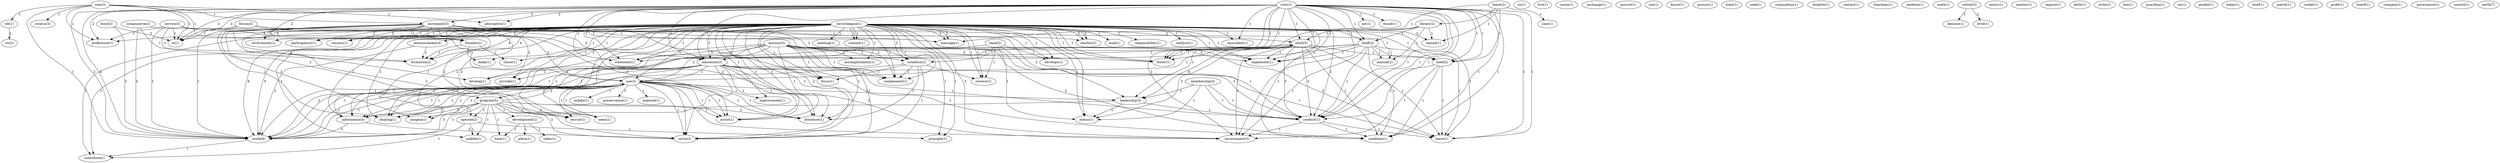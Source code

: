 digraph G {
  com [ label="com(3)" ];
  alternative [ label="alternative(1)" ];
  movement [ label="movement(3)" ];
  founder [ label="founder(2)" ];
  preference [ label="preference(1)" ];
  re [ label="re(1)" ];
  stratus [ label="stratus(3)" ];
  youth [ label="youth(9)" ];
  cdt [ label="cdt(1)" ];
  home [ label="home(2)" ];
  library [ label="library(2)" ];
  case [ label="case(1)" ];
  named [ label="named(1)" ];
  need [ label="need(2)" ];
  message [ label="message(1)" ];
  adult [ label="adult(5)" ];
  leadership [ label="leadership(3)" ];
  draft [ label="draft(2)" ];
  manual [ label="manual(2)" ];
  cis [ label="cis(1)" ];
  critz [ label="critz(3)" ];
  act [ label="act(1)" ];
  found [ label="found(1)" ];
  conduct [ label="conduct(1)" ];
  equivalent [ label="equivalent(1)" ];
  education [ label="education(3)" ];
  environment [ label="environment(3)" ];
  condition [ label="condition(1)" ];
  leave [ label="leave(1)" ];
  statement [ label="statement(1)" ];
  conduct [ label="conduct(1)" ];
  foster [ label="foster(1)" ];
  implement [ label="implement(1)" ];
  live [ label="live(1)" ];
  cause [ label="cause(1)" ];
  exchange [ label="exchange(1)" ];
  pursuit [ label="pursuit(1)" ];
  ceo [ label="ceo(1)" ];
  house [ label="house(1)" ];
  pursue [ label="pursue(1)" ];
  membership [ label="membership(2)" ];
  status [ label="status(1)" ];
  train [ label="train(1)" ];
  use [ label="use(1)" ];
  syllabi [ label="syllabi(1)" ];
  preservation [ label="preservation(1)" ];
  material [ label="material(1)" ];
  program [ label="program(5)" ];
  recruit [ label="recruit(1)" ];
  insignia [ label="insignia(1)" ];
  improvement [ label="improvement(1)" ];
  seem [ label="seem(1)" ];
  clearing [ label="clearing(1)" ];
  assist [ label="assist(1)" ];
  literature [ label="literature(1)" ];
  information [ label="information(4)" ];
  serve [ label="serve(2)" ];
  seek [ label="seek(1)" ];
  corporation [ label="corporation(1)" ];
  diskette [ label="diskette(1)" ];
  contact [ label="contact(1)" ];
  chairman [ label="chairman(1)" ];
  involvement [ label="involvement(1)" ];
  participatory [ label="participatory(1)" ];
  concern [ label="concern(1)" ];
  develop [ label="develop(1)" ];
  provide [ label="provide(1)" ];
  use [ label="use(3)" ];
  establish [ label="establish(2)" ];
  focus [ label="focus(1)" ];
  complement [ label="complement(1)" ];
  medium [ label="medium(1)" ];
  mark [ label="mark(1)" ];
  school [ label="school(3)" ];
  become [ label="become(1)" ];
  level [ label="level(1)" ];
  make [ label="make(1)" ];
  chose [ label="chose(1)" ];
  formation [ label="formation(2)" ];
  exists [ label="exists(1)" ];
  development [ label="development(2)" ];
  operate [ label="operate(2)" ];
  middle [ label="middle(1)" ];
  time [ label="time(1)" ];
  enviroleague [ label="enviroleague(19)" ];
  mail [ label="mail(1)" ];
  responsibility [ label="responsibility(1)" ];
  catalyst [ label="catalyst(1)" ];
  accomplishment [ label="accomplishment(1)" ];
  announcement [ label="announcement(4)" ];
  meeting [ label="meeting(1)" ];
  commit [ label="commit(1)" ];
  charter [ label="charter(2)" ];
  principle [ label="principle(1)" ];
  develops [ label="develops(1)" ];
  contribute [ label="contribute(1)" ];
  receive [ label="receive(1)" ];
  service [ label="service(3)" ];
  team [ label="team(2)" ];
  mentor [ label="mentor(1)" ];
  impose [ label="impose(1)" ];
  birth [ label="birth(1)" ];
  write [ label="write(1)" ];
  place [ label="place(1)" ];
  takes [ label="takes(1)" ];
  critz [ label="critz(1)" ];
  boyd [ label="boyd(3)" ];
  forum [ label="forum(3)" ];
  mission [ label="mission(5)" ];
  box [ label="box(1)" ];
  guardian [ label="guardian(1)" ];
  sm [ label="sm(1)" ];
  packet [ label="packet(1)" ];
  today [ label="today(1)" ];
  chief [ label="chief(1)" ];
  march [ label="march(1)" ];
  rocket [ label="rocket(1)" ];
  profit [ label="profit(1)" ];
  compuserve [ label="compuserve(2)" ];
  enviroleague [ label="enviroleague(1)" ];
  board [ label="board(1)" ];
  company [ label="company(1)" ];
  governance [ label="governance(1)" ];
  council [ label="council(1)" ];
  sw [ label="sw(2)" ];
  earth [ label="earth(7)" ];
  com -> alternative [ label="1" ];
  com -> movement [ label="1" ];
  com -> founder [ label="1" ];
  com -> preference [ label="1" ];
  com -> re [ label="1" ];
  com -> stratus [ label="1" ];
  com -> youth [ label="1" ];
  com -> cdt [ label="1" ];
  home -> library [ label="1" ];
  home -> case [ label="1" ];
  home -> named [ label="1" ];
  home -> need [ label="1" ];
  home -> message [ label="1" ];
  library -> adult [ label="1" ];
  library -> leadership [ label="1" ];
  library -> draft [ label="1" ];
  library -> named [ label="1" ];
  library -> manual [ label="1" ];
  critz -> alternative [ label="2" ];
  critz -> act [ label="1" ];
  critz -> found [ label="1" ];
  critz -> movement [ label="2" ];
  critz -> adult [ label="1" ];
  critz -> founder [ label="2" ];
  critz -> conduct [ label="1" ];
  critz -> draft [ label="1" ];
  critz -> equivalent [ label="1" ];
  critz -> preference [ label="2" ];
  critz -> need [ label="1" ];
  critz -> education [ label="1" ];
  critz -> environment [ label="1" ];
  critz -> condition [ label="1" ];
  critz -> re [ label="2" ];
  critz -> leave [ label="1" ];
  critz -> statement [ label="1" ];
  critz -> conduct [ label="1" ];
  critz -> youth [ label="2" ];
  critz -> foster [ label="1" ];
  critz -> implement [ label="1" ];
  membership -> conduct [ label="1" ];
  membership -> leadership [ label="1" ];
  membership -> conduct [ label="1" ];
  membership -> status [ label="1" ];
  use -> syllabi [ label="1" ];
  use -> preservation [ label="1" ];
  use -> adult [ label="1" ];
  use -> material [ label="1" ];
  use -> leadership [ label="1" ];
  use -> program [ label="1" ];
  use -> recruit [ label="1" ];
  use -> insignia [ label="1" ];
  use -> improvement [ label="1" ];
  use -> seem [ label="1" ];
  use -> environment [ label="1" ];
  use -> clearing [ label="1" ];
  use -> assist [ label="1" ];
  use -> literature [ label="1" ];
  use -> information [ label="1" ];
  use -> youth [ label="1" ];
  use -> serve [ label="1" ];
  movement -> adult [ label="2" ];
  movement -> founder [ label="1" ];
  movement -> leadership [ label="2" ];
  movement -> program [ label="2" ];
  movement -> involvement [ label="2" ];
  movement -> recruit [ label="2" ];
  movement -> participatory [ label="2" ];
  movement -> insignia [ label="2" ];
  movement -> concern [ label="2" ];
  movement -> seem [ label="2" ];
  movement -> education [ label="2" ];
  movement -> develop [ label="2" ];
  movement -> provide [ label="2" ];
  movement -> use [ label="2" ];
  movement -> clearing [ label="2" ];
  movement -> assist [ label="2" ];
  movement -> establish [ label="2" ];
  movement -> literature [ label="2" ];
  movement -> focus [ label="2" ];
  movement -> serve [ label="2" ];
  movement -> complement [ label="2" ];
  adult -> conduct [ label="3" ];
  adult -> leadership [ label="4" ];
  adult -> need [ label="1" ];
  adult -> education [ label="1" ];
  adult -> environment [ label="1" ];
  adult -> condition [ label="1" ];
  adult -> leave [ label="1" ];
  adult -> conduct [ label="3" ];
  adult -> status [ label="2" ];
  adult -> youth [ label="1" ];
  adult -> foster [ label="1" ];
  adult -> implement [ label="1" ];
  school -> become [ label="2" ];
  school -> level [ label="2" ];
  founder -> make [ label="1" ];
  founder -> chose [ label="1" ];
  founder -> formation [ label="1" ];
  conduct -> environment [ label="1" ];
  conduct -> condition [ label="1" ];
  conduct -> leave [ label="1" ];
  leadership -> conduct [ label="1" ];
  leadership -> status [ label="1" ];
  leadership -> youth [ label="1" ];
  program -> recruit [ label="2" ];
  program -> insignia [ label="2" ];
  program -> development [ label="1" ];
  program -> seem [ label="2" ];
  program -> use [ label="2" ];
  program -> clearing [ label="2" ];
  program -> operate [ label="1" ];
  program -> assist [ label="2" ];
  program -> literature [ label="2" ];
  program -> middle [ label="1" ];
  program -> information [ label="2" ];
  program -> youth [ label="3" ];
  program -> time [ label="1" ];
  program -> serve [ label="2" ];
  enviroleague -> involvement [ label="1" ];
  enviroleague -> recruit [ label="1" ];
  enviroleague -> draft [ label="1" ];
  enviroleague -> mail [ label="1" ];
  enviroleague -> responsibility [ label="1" ];
  enviroleague -> participatory [ label="1" ];
  enviroleague -> named [ label="2" ];
  enviroleague -> insignia [ label="1" ];
  enviroleague -> equivalent [ label="1" ];
  enviroleague -> catalyst [ label="1" ];
  enviroleague -> improvement [ label="1" ];
  enviroleague -> preference [ label="4" ];
  enviroleague -> need [ label="1" ];
  enviroleague -> concern [ label="1" ];
  enviroleague -> seem [ label="1" ];
  enviroleague -> education [ label="3" ];
  enviroleague -> develop [ label="1" ];
  enviroleague -> environment [ label="3" ];
  enviroleague -> provide [ label="1" ];
  enviroleague -> condition [ label="1" ];
  enviroleague -> re [ label="4" ];
  enviroleague -> leave [ label="1" ];
  enviroleague -> make [ label="1" ];
  enviroleague -> statement [ label="1" ];
  enviroleague -> use [ label="5" ];
  enviroleague -> accomplishment [ label="1" ];
  enviroleague -> chose [ label="1" ];
  enviroleague -> announcement [ label="1" ];
  enviroleague -> clearing [ label="1" ];
  enviroleague -> operate [ label="2" ];
  enviroleague -> assist [ label="1" ];
  enviroleague -> establish [ label="2" ];
  enviroleague -> conduct [ label="2" ];
  enviroleague -> literature [ label="1" ];
  enviroleague -> middle [ label="1" ];
  enviroleague -> information [ label="2" ];
  enviroleague -> meeting [ label="1" ];
  enviroleague -> focus [ label="1" ];
  enviroleague -> commit [ label="1" ];
  enviroleague -> charter [ label="3" ];
  enviroleague -> status [ label="1" ];
  enviroleague -> principle [ label="1" ];
  enviroleague -> message [ label="2" ];
  enviroleague -> develops [ label="1" ];
  enviroleague -> youth [ label="9" ];
  enviroleague -> contribute [ label="1" ];
  enviroleague -> foster [ label="1" ];
  enviroleague -> formation [ label="4" ];
  enviroleague -> serve [ label="2" ];
  enviroleague -> implement [ label="1" ];
  enviroleague -> receive [ label="1" ];
  enviroleague -> complement [ label="1" ];
  service -> preference [ label="1" ];
  service -> re [ label="1" ];
  service -> use [ label="1" ];
  service -> charter [ label="1" ];
  service -> youth [ label="1" ];
  service -> formation [ label="1" ];
  draft -> need [ label="1" ];
  draft -> education [ label="1" ];
  draft -> environment [ label="1" ];
  draft -> condition [ label="1" ];
  draft -> leave [ label="1" ];
  draft -> manual [ label="1" ];
  draft -> statement [ label="1" ];
  draft -> conduct [ label="1" ];
  draft -> foster [ label="1" ];
  draft -> implement [ label="1" ];
  team -> establish [ label="1" ];
  team -> conduct [ label="1" ];
  team -> information [ label="1" ];
  team -> status [ label="1" ];
  team -> develops [ label="1" ];
  team -> receive [ label="1" ];
  development -> place [ label="1" ];
  development -> takes [ label="1" ];
  development -> time [ label="1" ];
  critz -> need [ label="1" ];
  critz -> education [ label="1" ];
  critz -> environment [ label="1" ];
  critz -> condition [ label="1" ];
  critz -> re [ label="2" ];
  critz -> leave [ label="1" ];
  critz -> statement [ label="1" ];
  critz -> conduct [ label="1" ];
  critz -> youth [ label="2" ];
  critz -> foster [ label="1" ];
  critz -> implement [ label="1" ];
  need -> environment [ label="1" ];
  need -> condition [ label="1" ];
  need -> leave [ label="1" ];
  need -> conduct [ label="1" ];
  education -> develop [ label="1" ];
  education -> environment [ label="2" ];
  education -> provide [ label="1" ];
  education -> condition [ label="1" ];
  education -> leave [ label="1" ];
  education -> use [ label="1" ];
  education -> clearing [ label="1" ];
  education -> assist [ label="1" ];
  education -> conduct [ label="1" ];
  education -> literature [ label="1" ];
  education -> information [ label="1" ];
  education -> youth [ label="2" ];
  education -> serve [ label="1" ];
  education -> complement [ label="1" ];
  boyd -> re [ label="2" ];
  boyd -> youth [ label="2" ];
  forum -> re [ label="1" ];
  forum -> manual [ label="1" ];
  forum -> message [ label="1" ];
  forum -> youth [ label="1" ];
  mission -> condition [ label="3" ];
  mission -> leave [ label="3" ];
  mission -> statement [ label="3" ];
  mission -> use [ label="2" ];
  mission -> accomplishment [ label="1" ];
  mission -> clearing [ label="1" ];
  mission -> assist [ label="1" ];
  mission -> establish [ label="1" ];
  mission -> conduct [ label="3" ];
  mission -> literature [ label="1" ];
  mission -> information [ label="1" ];
  mission -> focus [ label="1" ];
  mission -> youth [ label="1" ];
  mission -> foster [ label="3" ];
  mission -> serve [ label="2" ];
  mission -> implement [ label="3" ];
  mission -> complement [ label="1" ];
  use -> clearing [ label="1" ];
  use -> assist [ label="1" ];
  use -> literature [ label="1" ];
  use -> information [ label="1" ];
  use -> youth [ label="1" ];
  use -> serve [ label="1" ];
  announcement -> youth [ label="2" ];
  announcement -> formation [ label="1" ];
  operate -> middle [ label="1" ];
  operate -> principle [ label="1" ];
  operate -> contribute [ label="1" ];
  establish -> literature [ label="1" ];
  establish -> focus [ label="1" ];
  establish -> youth [ label="1" ];
  establish -> serve [ label="1" ];
  establish -> receive [ label="1" ];
  establish -> complement [ label="1" ];
  compuserve -> message [ label="1" ];
  compuserve -> youth [ label="2" ];
  compuserve -> formation [ label="1" ];
  information -> youth [ label="3" ];
  information -> serve [ label="2" ];
  enviroleague -> commit [ label="1" ];
  enviroleague -> charter [ label="3" ];
  enviroleague -> status [ label="1" ];
  enviroleague -> principle [ label="1" ];
  enviroleague -> message [ label="2" ];
  enviroleague -> develops [ label="1" ];
  enviroleague -> youth [ label="9" ];
  enviroleague -> contribute [ label="1" ];
  enviroleague -> foster [ label="1" ];
  enviroleague -> formation [ label="4" ];
  enviroleague -> serve [ label="2" ];
  enviroleague -> implement [ label="1" ];
  enviroleague -> receive [ label="1" ];
  enviroleague -> complement [ label="1" ];
  youth -> contribute [ label="1" ];
  cdt -> sw [ label="2" ];
}
